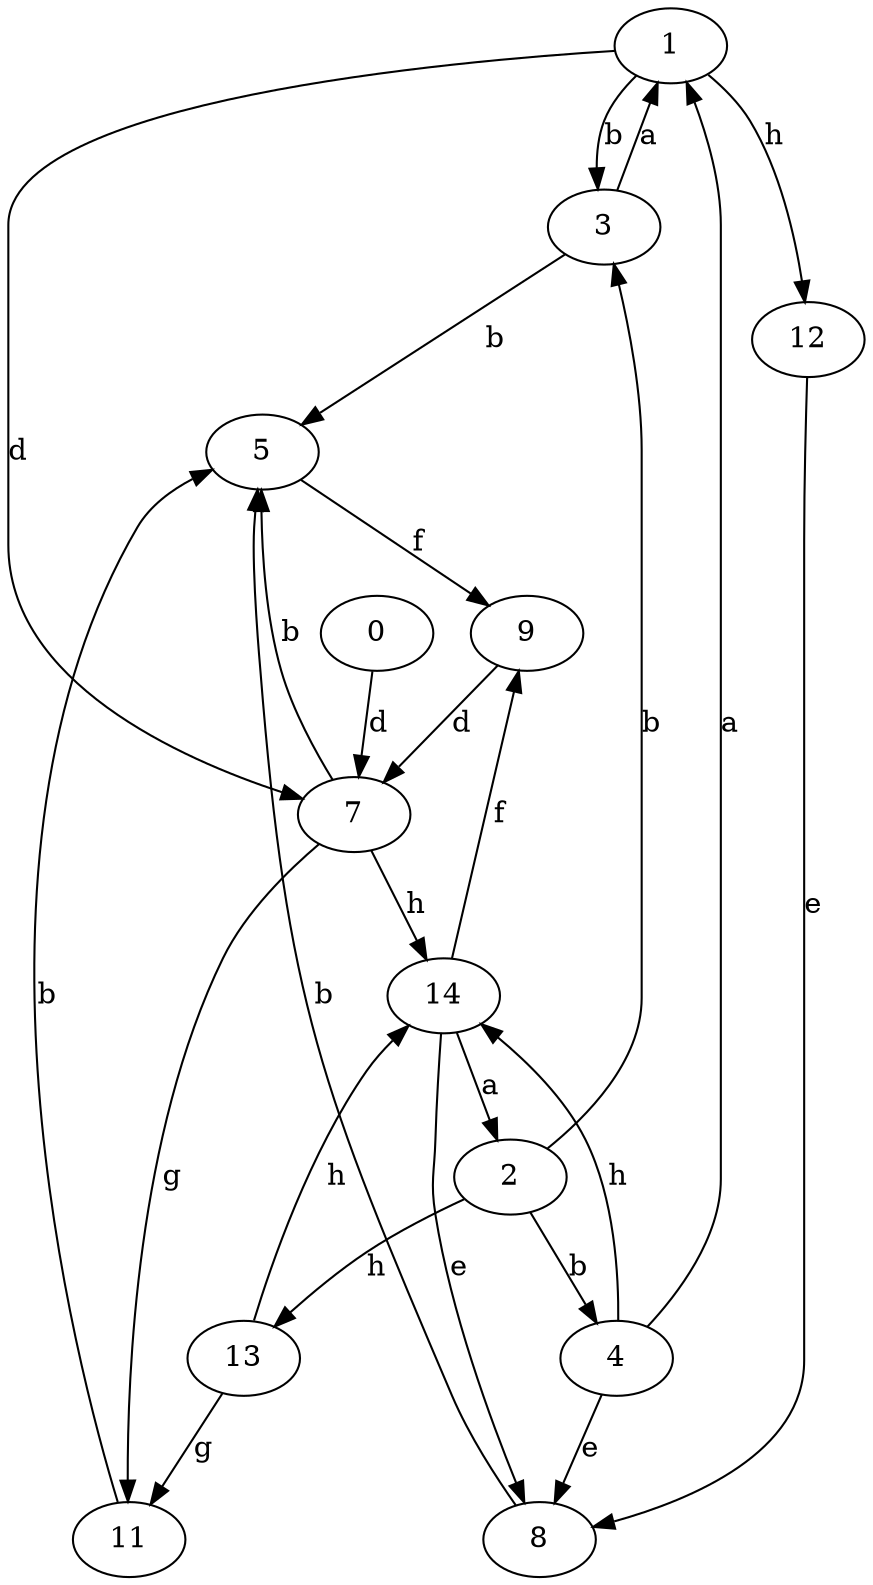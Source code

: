 strict digraph  {
1;
2;
3;
0;
4;
5;
7;
8;
9;
11;
12;
13;
14;
1 -> 3  [label=b];
1 -> 7  [label=d];
1 -> 12  [label=h];
2 -> 3  [label=b];
2 -> 4  [label=b];
2 -> 13  [label=h];
3 -> 1  [label=a];
3 -> 5  [label=b];
0 -> 7  [label=d];
4 -> 1  [label=a];
4 -> 8  [label=e];
4 -> 14  [label=h];
5 -> 9  [label=f];
7 -> 5  [label=b];
7 -> 11  [label=g];
7 -> 14  [label=h];
8 -> 5  [label=b];
9 -> 7  [label=d];
11 -> 5  [label=b];
12 -> 8  [label=e];
13 -> 11  [label=g];
13 -> 14  [label=h];
14 -> 2  [label=a];
14 -> 8  [label=e];
14 -> 9  [label=f];
}
